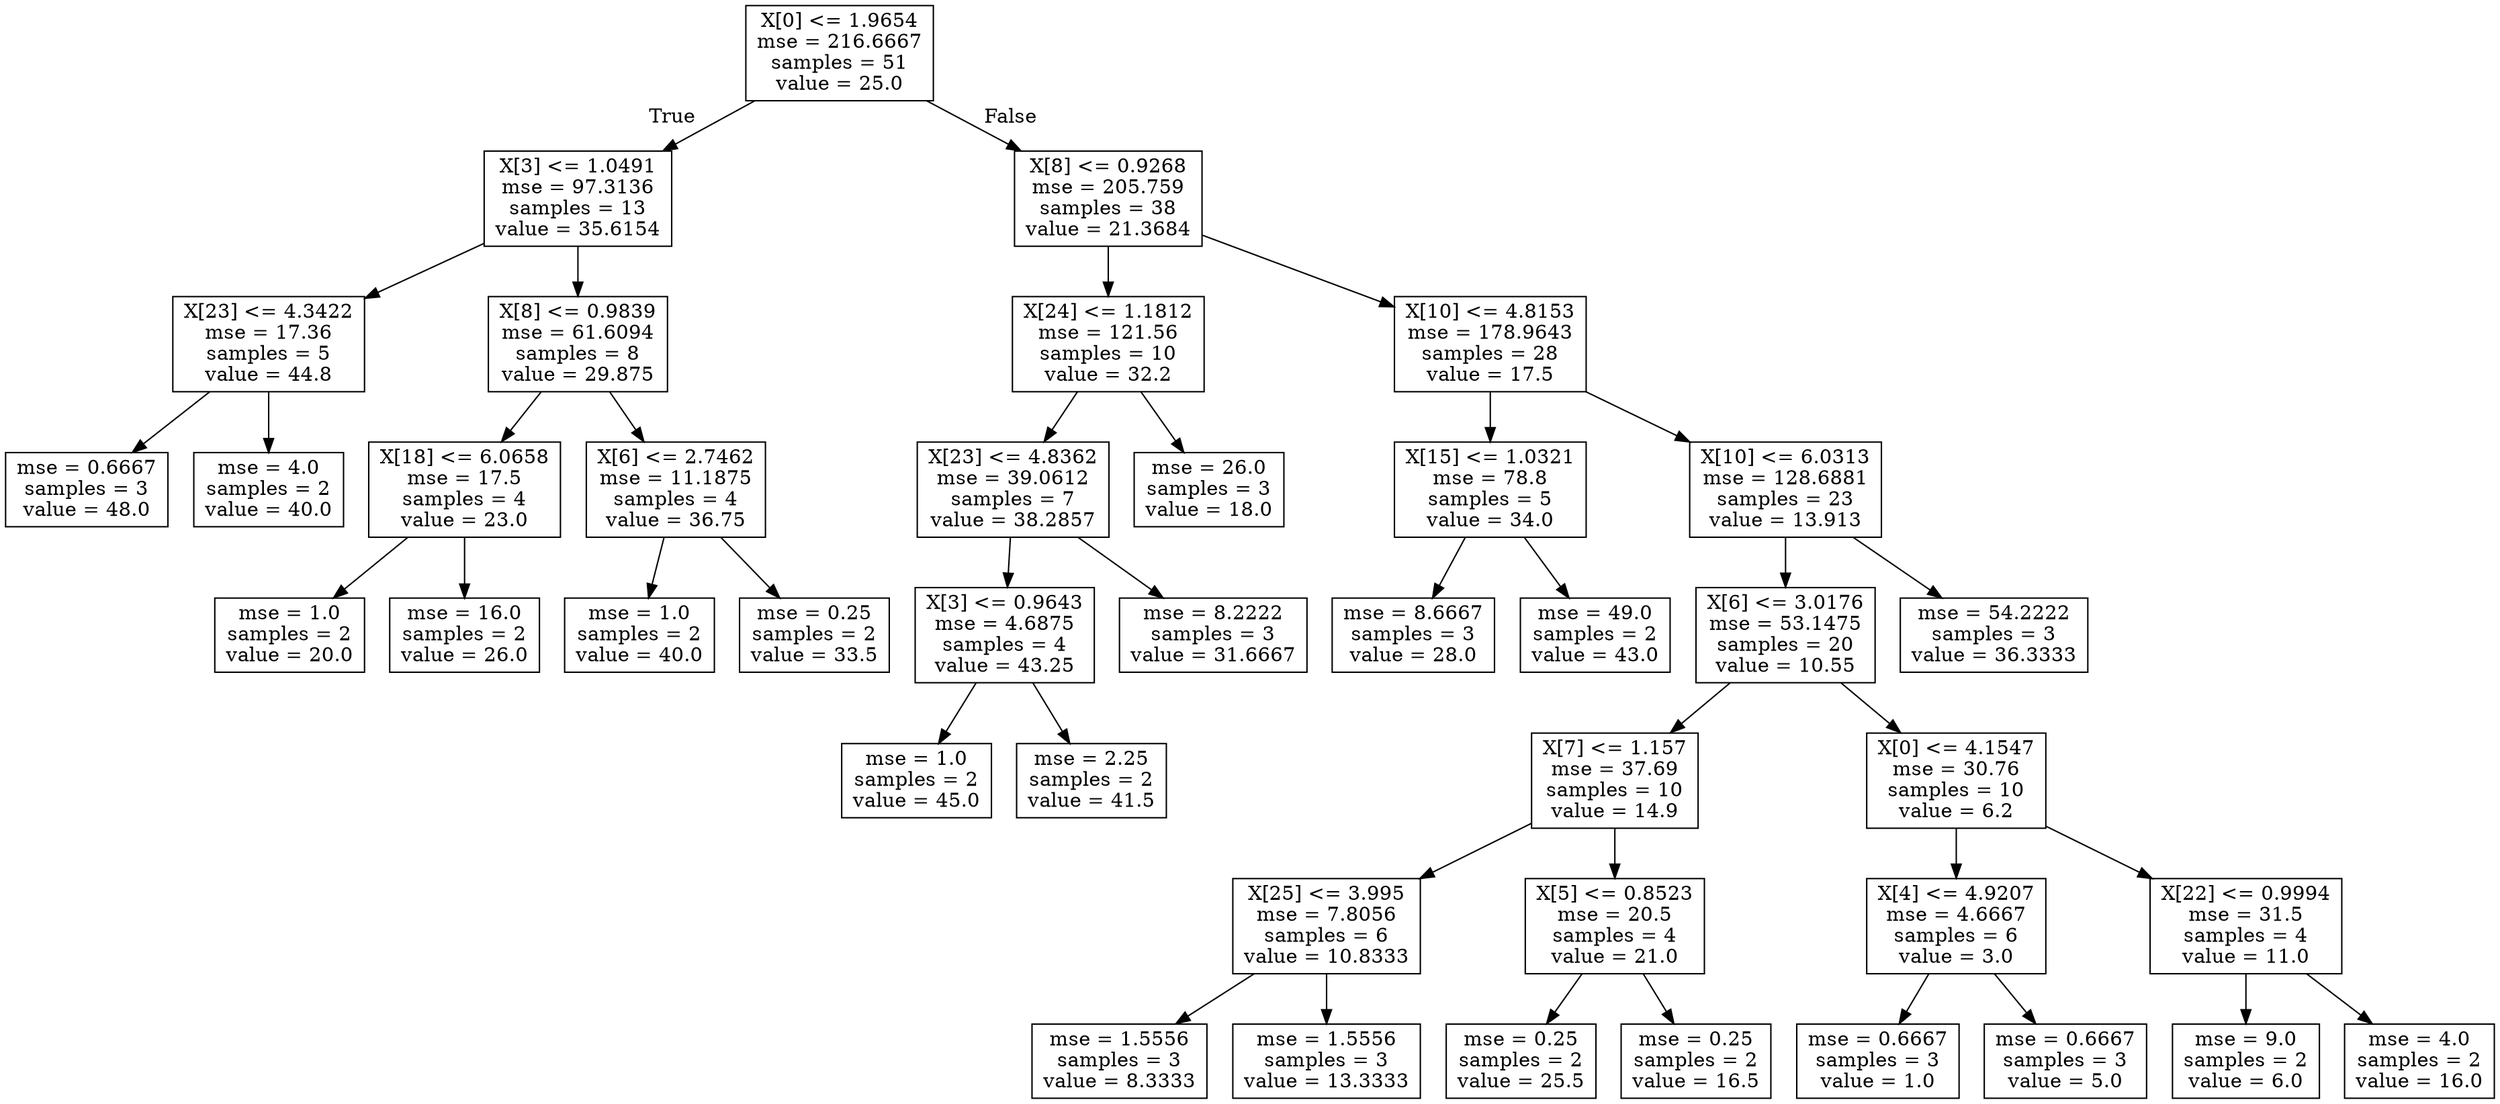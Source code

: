 digraph Tree {
node [shape=box] ;
0 [label="X[0] <= 1.9654\nmse = 216.6667\nsamples = 51\nvalue = 25.0"] ;
1 [label="X[3] <= 1.0491\nmse = 97.3136\nsamples = 13\nvalue = 35.6154"] ;
0 -> 1 [labeldistance=2.5, labelangle=45, headlabel="True"] ;
2 [label="X[23] <= 4.3422\nmse = 17.36\nsamples = 5\nvalue = 44.8"] ;
1 -> 2 ;
3 [label="mse = 0.6667\nsamples = 3\nvalue = 48.0"] ;
2 -> 3 ;
4 [label="mse = 4.0\nsamples = 2\nvalue = 40.0"] ;
2 -> 4 ;
5 [label="X[8] <= 0.9839\nmse = 61.6094\nsamples = 8\nvalue = 29.875"] ;
1 -> 5 ;
6 [label="X[18] <= 6.0658\nmse = 17.5\nsamples = 4\nvalue = 23.0"] ;
5 -> 6 ;
7 [label="mse = 1.0\nsamples = 2\nvalue = 20.0"] ;
6 -> 7 ;
8 [label="mse = 16.0\nsamples = 2\nvalue = 26.0"] ;
6 -> 8 ;
9 [label="X[6] <= 2.7462\nmse = 11.1875\nsamples = 4\nvalue = 36.75"] ;
5 -> 9 ;
10 [label="mse = 1.0\nsamples = 2\nvalue = 40.0"] ;
9 -> 10 ;
11 [label="mse = 0.25\nsamples = 2\nvalue = 33.5"] ;
9 -> 11 ;
12 [label="X[8] <= 0.9268\nmse = 205.759\nsamples = 38\nvalue = 21.3684"] ;
0 -> 12 [labeldistance=2.5, labelangle=-45, headlabel="False"] ;
13 [label="X[24] <= 1.1812\nmse = 121.56\nsamples = 10\nvalue = 32.2"] ;
12 -> 13 ;
14 [label="X[23] <= 4.8362\nmse = 39.0612\nsamples = 7\nvalue = 38.2857"] ;
13 -> 14 ;
15 [label="X[3] <= 0.9643\nmse = 4.6875\nsamples = 4\nvalue = 43.25"] ;
14 -> 15 ;
16 [label="mse = 1.0\nsamples = 2\nvalue = 45.0"] ;
15 -> 16 ;
17 [label="mse = 2.25\nsamples = 2\nvalue = 41.5"] ;
15 -> 17 ;
18 [label="mse = 8.2222\nsamples = 3\nvalue = 31.6667"] ;
14 -> 18 ;
19 [label="mse = 26.0\nsamples = 3\nvalue = 18.0"] ;
13 -> 19 ;
20 [label="X[10] <= 4.8153\nmse = 178.9643\nsamples = 28\nvalue = 17.5"] ;
12 -> 20 ;
21 [label="X[15] <= 1.0321\nmse = 78.8\nsamples = 5\nvalue = 34.0"] ;
20 -> 21 ;
22 [label="mse = 8.6667\nsamples = 3\nvalue = 28.0"] ;
21 -> 22 ;
23 [label="mse = 49.0\nsamples = 2\nvalue = 43.0"] ;
21 -> 23 ;
24 [label="X[10] <= 6.0313\nmse = 128.6881\nsamples = 23\nvalue = 13.913"] ;
20 -> 24 ;
25 [label="X[6] <= 3.0176\nmse = 53.1475\nsamples = 20\nvalue = 10.55"] ;
24 -> 25 ;
26 [label="X[7] <= 1.157\nmse = 37.69\nsamples = 10\nvalue = 14.9"] ;
25 -> 26 ;
27 [label="X[25] <= 3.995\nmse = 7.8056\nsamples = 6\nvalue = 10.8333"] ;
26 -> 27 ;
28 [label="mse = 1.5556\nsamples = 3\nvalue = 8.3333"] ;
27 -> 28 ;
29 [label="mse = 1.5556\nsamples = 3\nvalue = 13.3333"] ;
27 -> 29 ;
30 [label="X[5] <= 0.8523\nmse = 20.5\nsamples = 4\nvalue = 21.0"] ;
26 -> 30 ;
31 [label="mse = 0.25\nsamples = 2\nvalue = 25.5"] ;
30 -> 31 ;
32 [label="mse = 0.25\nsamples = 2\nvalue = 16.5"] ;
30 -> 32 ;
33 [label="X[0] <= 4.1547\nmse = 30.76\nsamples = 10\nvalue = 6.2"] ;
25 -> 33 ;
34 [label="X[4] <= 4.9207\nmse = 4.6667\nsamples = 6\nvalue = 3.0"] ;
33 -> 34 ;
35 [label="mse = 0.6667\nsamples = 3\nvalue = 1.0"] ;
34 -> 35 ;
36 [label="mse = 0.6667\nsamples = 3\nvalue = 5.0"] ;
34 -> 36 ;
37 [label="X[22] <= 0.9994\nmse = 31.5\nsamples = 4\nvalue = 11.0"] ;
33 -> 37 ;
38 [label="mse = 9.0\nsamples = 2\nvalue = 6.0"] ;
37 -> 38 ;
39 [label="mse = 4.0\nsamples = 2\nvalue = 16.0"] ;
37 -> 39 ;
40 [label="mse = 54.2222\nsamples = 3\nvalue = 36.3333"] ;
24 -> 40 ;
}